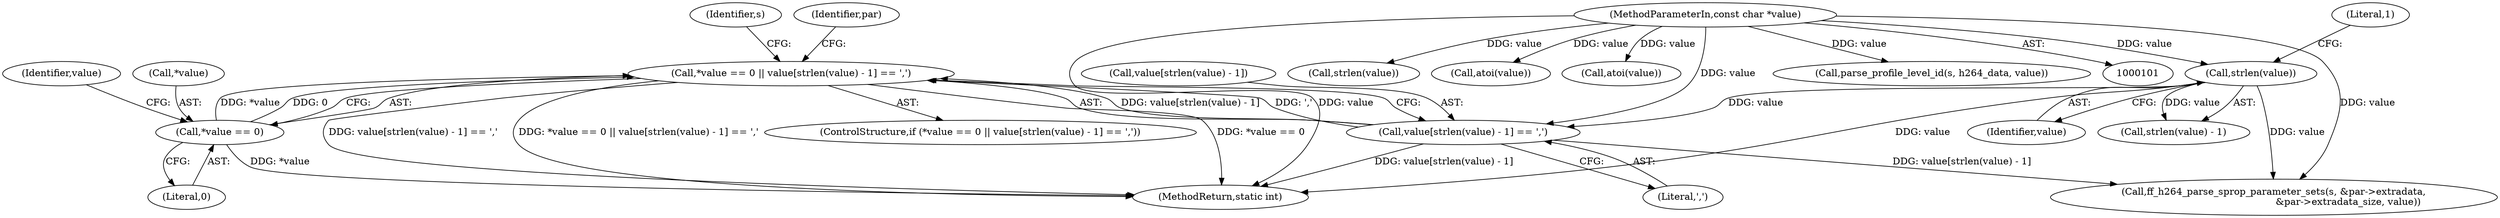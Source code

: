 digraph "0_FFmpeg_c42a1388a6d1bfd8001bf6a4241d8ca27e49326d@API" {
"1000167" [label="(Call,*value == 0 || value[strlen(value) - 1] == ',')"];
"1000168" [label="(Call,*value == 0)"];
"1000172" [label="(Call,value[strlen(value) - 1] == ',')"];
"1000176" [label="(Call,strlen(value))"];
"1000106" [label="(MethodParameterIn,const char *value)"];
"1000151" [label="(Call,strlen(value))"];
"1000179" [label="(Literal,',')"];
"1000124" [label="(Call,atoi(value))"];
"1000172" [label="(Call,value[strlen(value) - 1] == ',')"];
"1000178" [label="(Literal,1)"];
"1000106" [label="(MethodParameterIn,const char *value)"];
"1000177" [label="(Identifier,value)"];
"1000130" [label="(Call,atoi(value))"];
"1000168" [label="(Call,*value == 0)"];
"1000171" [label="(Literal,0)"];
"1000169" [label="(Call,*value)"];
"1000175" [label="(Call,strlen(value) - 1)"];
"1000176" [label="(Call,strlen(value))"];
"1000199" [label="(Call,ff_h264_parse_sprop_parameter_sets(s, &par->extradata,\n                                                 &par->extradata_size, value))"];
"1000174" [label="(Identifier,value)"];
"1000224" [label="(MethodReturn,static int)"];
"1000154" [label="(Call,parse_profile_level_id(s, h264_data, value))"];
"1000182" [label="(Identifier,s)"];
"1000166" [label="(ControlStructure,if (*value == 0 || value[strlen(value) - 1] == ','))"];
"1000189" [label="(Identifier,par)"];
"1000173" [label="(Call,value[strlen(value) - 1])"];
"1000167" [label="(Call,*value == 0 || value[strlen(value) - 1] == ',')"];
"1000167" -> "1000166"  [label="AST: "];
"1000167" -> "1000168"  [label="CFG: "];
"1000167" -> "1000172"  [label="CFG: "];
"1000168" -> "1000167"  [label="AST: "];
"1000172" -> "1000167"  [label="AST: "];
"1000182" -> "1000167"  [label="CFG: "];
"1000189" -> "1000167"  [label="CFG: "];
"1000167" -> "1000224"  [label="DDG: *value == 0"];
"1000167" -> "1000224"  [label="DDG: value[strlen(value) - 1] == ','"];
"1000167" -> "1000224"  [label="DDG: *value == 0 || value[strlen(value) - 1] == ','"];
"1000168" -> "1000167"  [label="DDG: *value"];
"1000168" -> "1000167"  [label="DDG: 0"];
"1000172" -> "1000167"  [label="DDG: value[strlen(value) - 1]"];
"1000172" -> "1000167"  [label="DDG: ','"];
"1000168" -> "1000171"  [label="CFG: "];
"1000169" -> "1000168"  [label="AST: "];
"1000171" -> "1000168"  [label="AST: "];
"1000174" -> "1000168"  [label="CFG: "];
"1000168" -> "1000224"  [label="DDG: *value"];
"1000172" -> "1000179"  [label="CFG: "];
"1000173" -> "1000172"  [label="AST: "];
"1000179" -> "1000172"  [label="AST: "];
"1000172" -> "1000224"  [label="DDG: value[strlen(value) - 1]"];
"1000176" -> "1000172"  [label="DDG: value"];
"1000106" -> "1000172"  [label="DDG: value"];
"1000172" -> "1000199"  [label="DDG: value[strlen(value) - 1]"];
"1000176" -> "1000175"  [label="AST: "];
"1000176" -> "1000177"  [label="CFG: "];
"1000177" -> "1000176"  [label="AST: "];
"1000178" -> "1000176"  [label="CFG: "];
"1000176" -> "1000224"  [label="DDG: value"];
"1000176" -> "1000175"  [label="DDG: value"];
"1000106" -> "1000176"  [label="DDG: value"];
"1000176" -> "1000199"  [label="DDG: value"];
"1000106" -> "1000101"  [label="AST: "];
"1000106" -> "1000224"  [label="DDG: value"];
"1000106" -> "1000124"  [label="DDG: value"];
"1000106" -> "1000130"  [label="DDG: value"];
"1000106" -> "1000151"  [label="DDG: value"];
"1000106" -> "1000154"  [label="DDG: value"];
"1000106" -> "1000199"  [label="DDG: value"];
}

